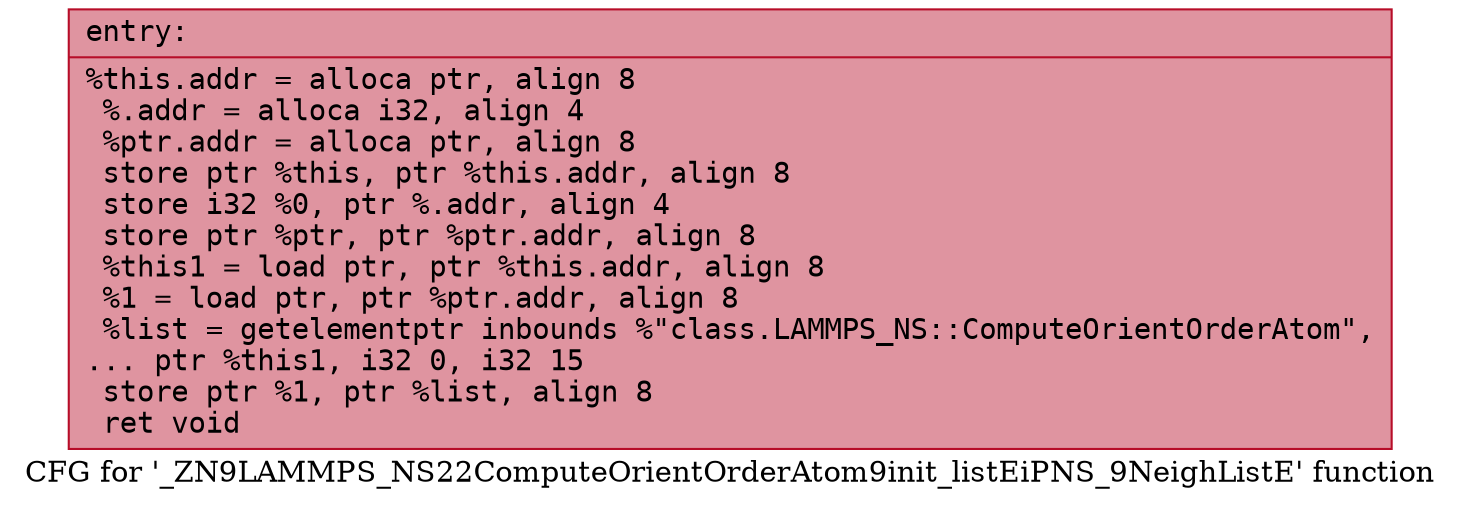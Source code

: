 digraph "CFG for '_ZN9LAMMPS_NS22ComputeOrientOrderAtom9init_listEiPNS_9NeighListE' function" {
	label="CFG for '_ZN9LAMMPS_NS22ComputeOrientOrderAtom9init_listEiPNS_9NeighListE' function";

	Node0x56462c0d2ce0 [shape=record,color="#b70d28ff", style=filled, fillcolor="#b70d2870" fontname="Courier",label="{entry:\l|  %this.addr = alloca ptr, align 8\l  %.addr = alloca i32, align 4\l  %ptr.addr = alloca ptr, align 8\l  store ptr %this, ptr %this.addr, align 8\l  store i32 %0, ptr %.addr, align 4\l  store ptr %ptr, ptr %ptr.addr, align 8\l  %this1 = load ptr, ptr %this.addr, align 8\l  %1 = load ptr, ptr %ptr.addr, align 8\l  %list = getelementptr inbounds %\"class.LAMMPS_NS::ComputeOrientOrderAtom\",\l... ptr %this1, i32 0, i32 15\l  store ptr %1, ptr %list, align 8\l  ret void\l}"];
}

